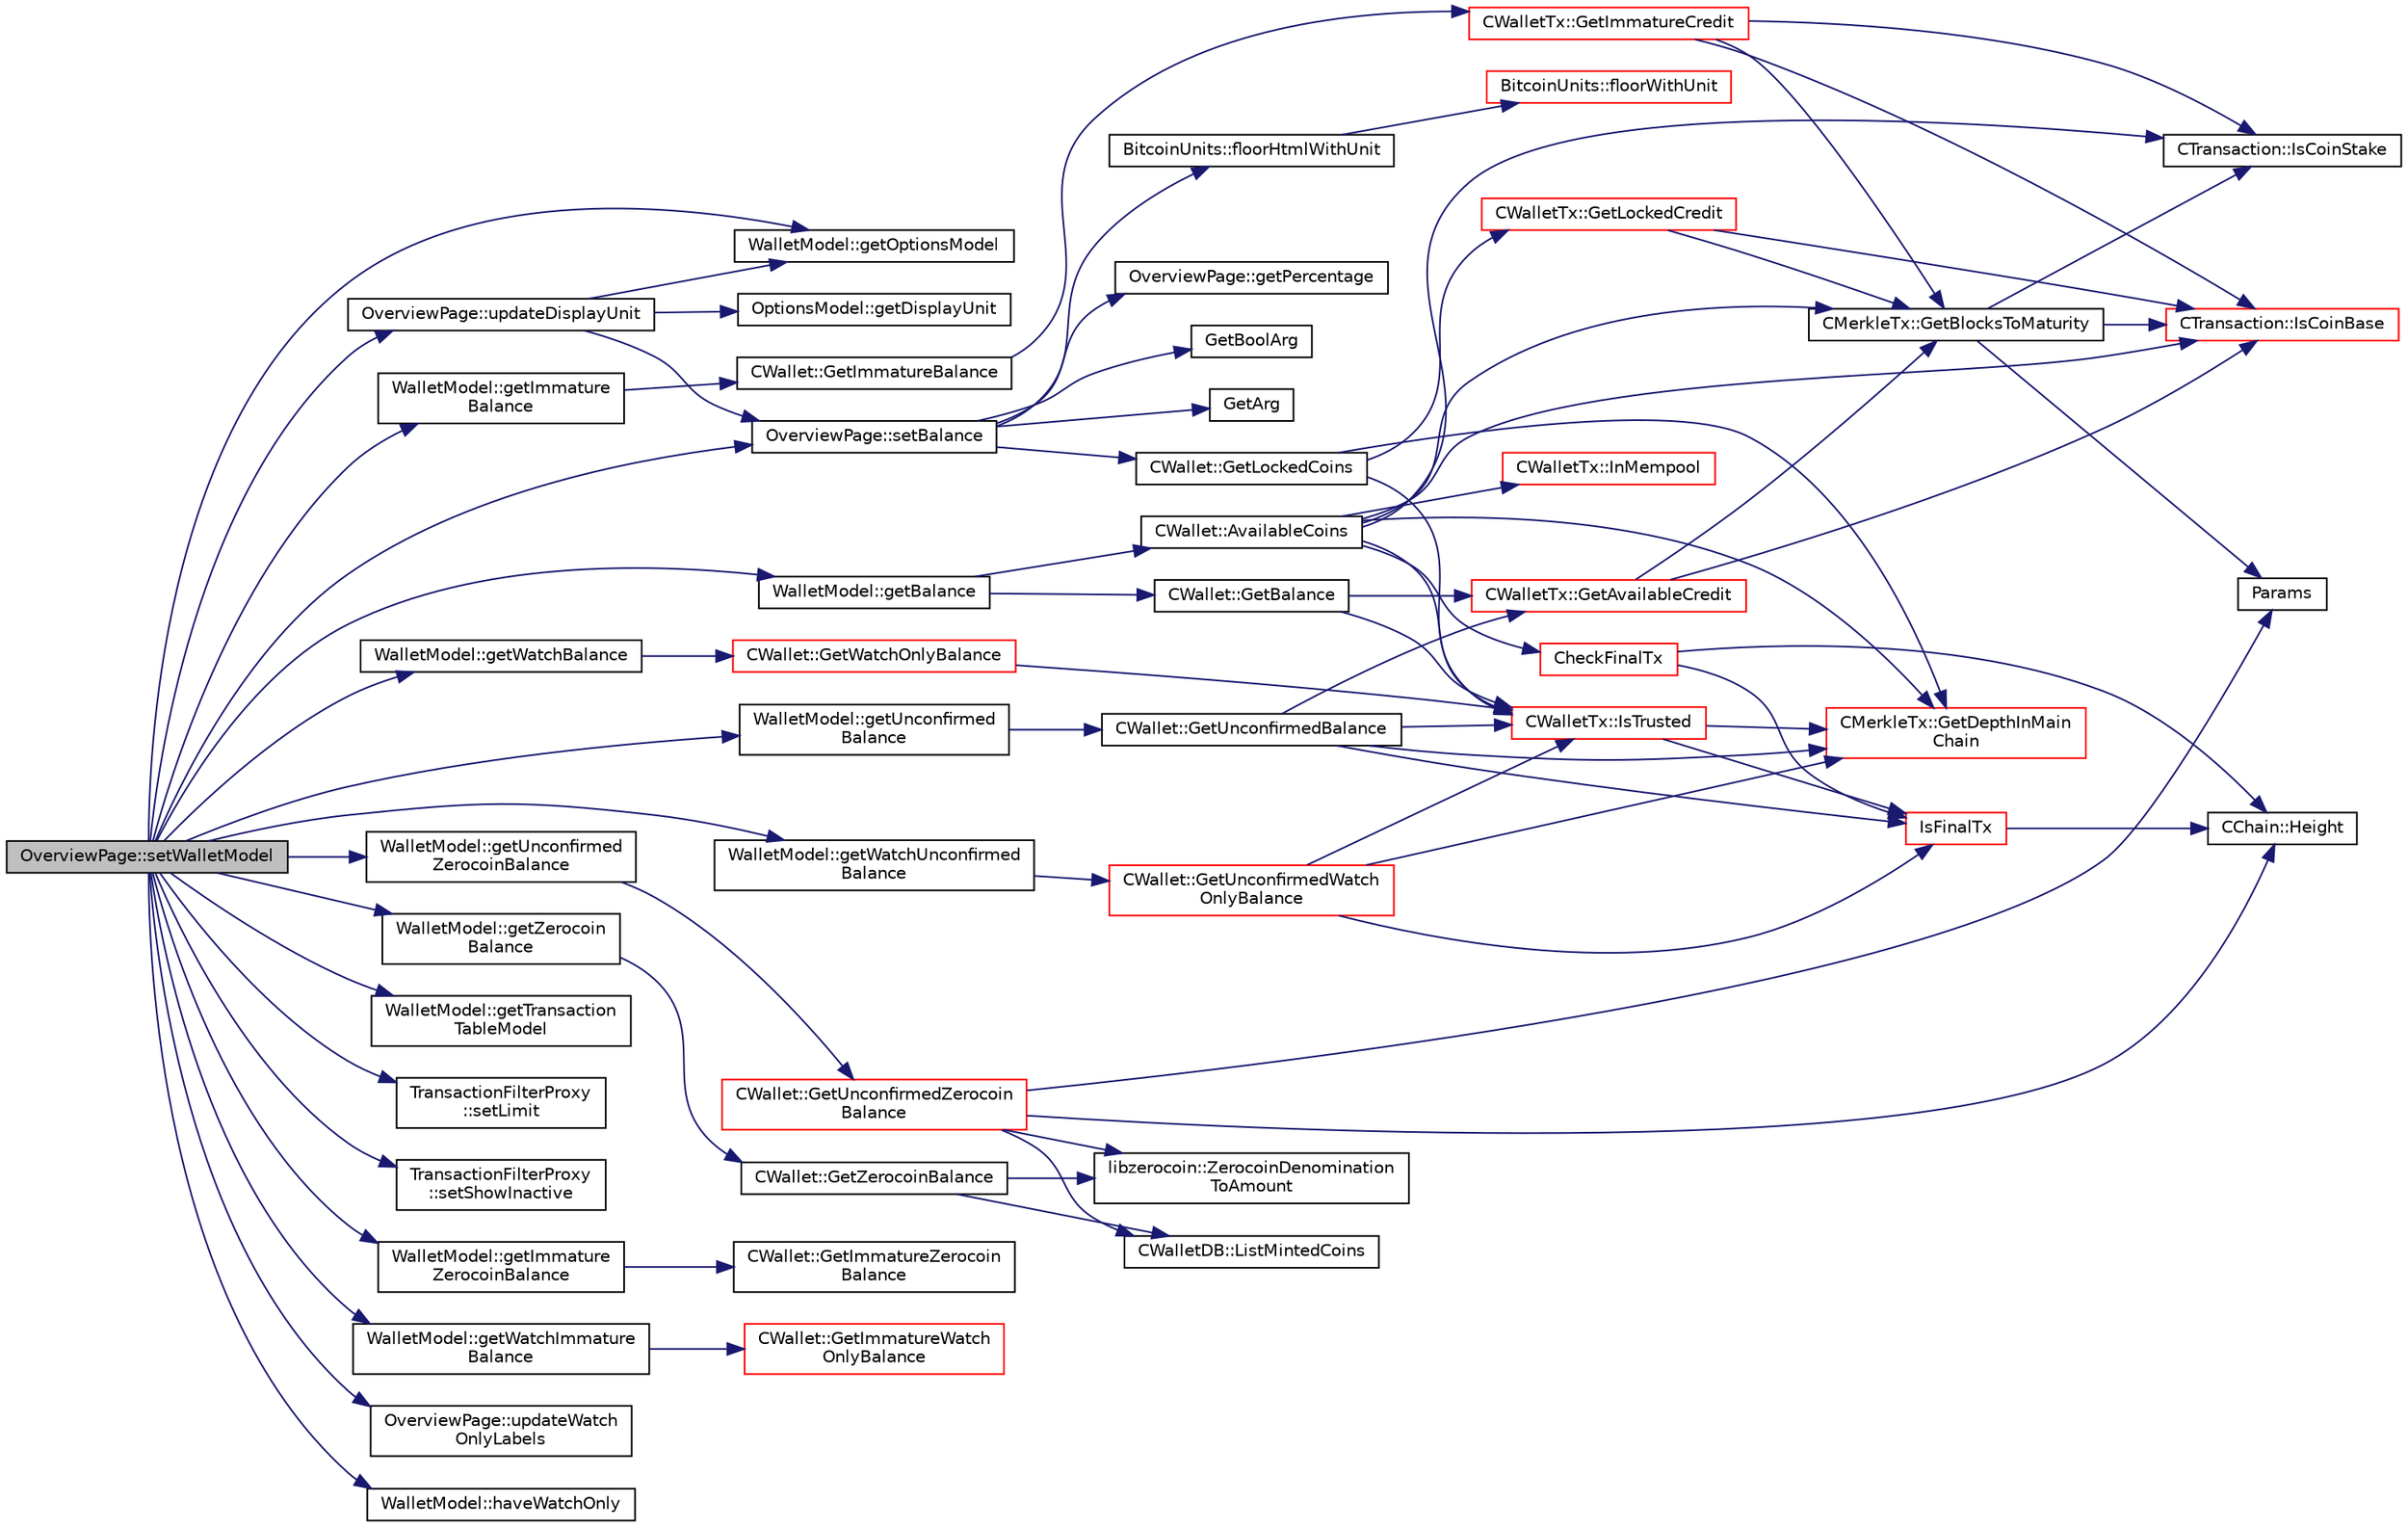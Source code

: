 digraph "OverviewPage::setWalletModel"
{
  edge [fontname="Helvetica",fontsize="10",labelfontname="Helvetica",labelfontsize="10"];
  node [fontname="Helvetica",fontsize="10",shape=record];
  rankdir="LR";
  Node79 [label="OverviewPage::setWalletModel",height=0.2,width=0.4,color="black", fillcolor="grey75", style="filled", fontcolor="black"];
  Node79 -> Node80 [color="midnightblue",fontsize="10",style="solid",fontname="Helvetica"];
  Node80 [label="WalletModel::getOptionsModel",height=0.2,width=0.4,color="black", fillcolor="white", style="filled",URL="$class_wallet_model.html#a96d53e56b3f8f07537ea2523f7a7d300"];
  Node79 -> Node81 [color="midnightblue",fontsize="10",style="solid",fontname="Helvetica"];
  Node81 [label="WalletModel::getTransaction\lTableModel",height=0.2,width=0.4,color="black", fillcolor="white", style="filled",URL="$class_wallet_model.html#afe9f7d149f1e8335033c69dab1dc277d"];
  Node79 -> Node82 [color="midnightblue",fontsize="10",style="solid",fontname="Helvetica"];
  Node82 [label="TransactionFilterProxy\l::setLimit",height=0.2,width=0.4,color="black", fillcolor="white", style="filled",URL="$class_transaction_filter_proxy.html#a3ec04a38573eb59b8f246f54658d2702",tooltip="Set maximum number of rows returned, -1 if unlimited. "];
  Node79 -> Node83 [color="midnightblue",fontsize="10",style="solid",fontname="Helvetica"];
  Node83 [label="TransactionFilterProxy\l::setShowInactive",height=0.2,width=0.4,color="black", fillcolor="white", style="filled",URL="$class_transaction_filter_proxy.html#aad1598cc4308eb08d8f617f08f62ece6",tooltip="Set whether to show conflicted transactions. "];
  Node79 -> Node84 [color="midnightblue",fontsize="10",style="solid",fontname="Helvetica"];
  Node84 [label="OverviewPage::setBalance",height=0.2,width=0.4,color="black", fillcolor="white", style="filled",URL="$class_overview_page.html#a93fac198949a3e71a92a3f67ee5753a1"];
  Node84 -> Node85 [color="midnightblue",fontsize="10",style="solid",fontname="Helvetica"];
  Node85 [label="BitcoinUnits::floorHtmlWithUnit",height=0.2,width=0.4,color="black", fillcolor="white", style="filled",URL="$class_bitcoin_units.html#a4aa9805ae1c4b512fabf91451945f503"];
  Node85 -> Node86 [color="midnightblue",fontsize="10",style="solid",fontname="Helvetica"];
  Node86 [label="BitcoinUnits::floorWithUnit",height=0.2,width=0.4,color="red", fillcolor="white", style="filled",URL="$class_bitcoin_units.html#a27f991fa46140fcdbb59d842996ee711",tooltip="Format as string (with unit) but floor value up to \"digits\" settings. "];
  Node84 -> Node93 [color="midnightblue",fontsize="10",style="solid",fontname="Helvetica"];
  Node93 [label="CWallet::GetLockedCoins",height=0.2,width=0.4,color="black", fillcolor="white", style="filled",URL="$group___actions.html#ga6e44b124ff5bb788fc9f54bb9a557a87"];
  Node93 -> Node94 [color="midnightblue",fontsize="10",style="solid",fontname="Helvetica"];
  Node94 [label="CWalletTx::IsTrusted",height=0.2,width=0.4,color="red", fillcolor="white", style="filled",URL="$class_c_wallet_tx.html#a71efb0d5b5def8ae00a1d74b8741bfcb"];
  Node94 -> Node95 [color="midnightblue",fontsize="10",style="solid",fontname="Helvetica"];
  Node95 [label="IsFinalTx",height=0.2,width=0.4,color="red", fillcolor="white", style="filled",URL="$main_8cpp.html#adc332cd7ac94e639bb4239618341be19"];
  Node95 -> Node96 [color="midnightblue",fontsize="10",style="solid",fontname="Helvetica"];
  Node96 [label="CChain::Height",height=0.2,width=0.4,color="black", fillcolor="white", style="filled",URL="$class_c_chain.html#ad4758bc8872ce065a9579f77c3171d40",tooltip="Return the maximal height in the chain. "];
  Node94 -> Node100 [color="midnightblue",fontsize="10",style="solid",fontname="Helvetica"];
  Node100 [label="CMerkleTx::GetDepthInMain\lChain",height=0.2,width=0.4,color="red", fillcolor="white", style="filled",URL="$class_c_merkle_tx.html#a5bf3a355593ecce5799de92d013149b1",tooltip="Return depth of transaction in blockchain: -1 : not in blockchain, and not in memory pool (conflicted..."];
  Node93 -> Node100 [color="midnightblue",fontsize="10",style="solid",fontname="Helvetica"];
  Node93 -> Node117 [color="midnightblue",fontsize="10",style="solid",fontname="Helvetica"];
  Node117 [label="CWalletTx::GetLockedCredit",height=0.2,width=0.4,color="red", fillcolor="white", style="filled",URL="$class_c_wallet_tx.html#a910d8a59331797413b3ae71e879249c2"];
  Node117 -> Node118 [color="midnightblue",fontsize="10",style="solid",fontname="Helvetica"];
  Node118 [label="CTransaction::IsCoinBase",height=0.2,width=0.4,color="red", fillcolor="white", style="filled",URL="$class_c_transaction.html#a96256e8ac1bf79ad9c057e48c41132dd"];
  Node117 -> Node122 [color="midnightblue",fontsize="10",style="solid",fontname="Helvetica"];
  Node122 [label="CMerkleTx::GetBlocksToMaturity",height=0.2,width=0.4,color="black", fillcolor="white", style="filled",URL="$class_c_merkle_tx.html#a69ebd437f7b44169659c3527fe73b6ab"];
  Node122 -> Node118 [color="midnightblue",fontsize="10",style="solid",fontname="Helvetica"];
  Node122 -> Node123 [color="midnightblue",fontsize="10",style="solid",fontname="Helvetica"];
  Node123 [label="CTransaction::IsCoinStake",height=0.2,width=0.4,color="black", fillcolor="white", style="filled",URL="$class_c_transaction.html#ace4278a41a296d40dcf5fb2b9cf007ec"];
  Node122 -> Node92 [color="midnightblue",fontsize="10",style="solid",fontname="Helvetica"];
  Node92 [label="Params",height=0.2,width=0.4,color="black", fillcolor="white", style="filled",URL="$chainparams_8cpp.html#ace5c5b706d71a324a417dd2db394fd4a",tooltip="Return the currently selected parameters. "];
  Node84 -> Node129 [color="midnightblue",fontsize="10",style="solid",fontname="Helvetica"];
  Node129 [label="OverviewPage::getPercentage",height=0.2,width=0.4,color="black", fillcolor="white", style="filled",URL="$class_overview_page.html#aee7905831abd818179fca619243f1ef1"];
  Node84 -> Node130 [color="midnightblue",fontsize="10",style="solid",fontname="Helvetica"];
  Node130 [label="GetBoolArg",height=0.2,width=0.4,color="black", fillcolor="white", style="filled",URL="$util_8cpp.html#a64d956f1dda7f9a80ab5d594532b906d",tooltip="Return boolean argument or default value. "];
  Node84 -> Node131 [color="midnightblue",fontsize="10",style="solid",fontname="Helvetica"];
  Node131 [label="GetArg",height=0.2,width=0.4,color="black", fillcolor="white", style="filled",URL="$util_8cpp.html#a24f685720bf40370e5bd2a192ad50cd8",tooltip="Return string argument or default value. "];
  Node79 -> Node132 [color="midnightblue",fontsize="10",style="solid",fontname="Helvetica"];
  Node132 [label="WalletModel::getBalance",height=0.2,width=0.4,color="black", fillcolor="white", style="filled",URL="$class_wallet_model.html#a4d2cb225a19b89c64f4b5d81faf89beb"];
  Node132 -> Node133 [color="midnightblue",fontsize="10",style="solid",fontname="Helvetica"];
  Node133 [label="CWallet::AvailableCoins",height=0.2,width=0.4,color="black", fillcolor="white", style="filled",URL="$group___actions.html#ga8110e889be0f5915104e07bfe3839c68",tooltip="populate vCoins with vector of available COutputs. "];
  Node133 -> Node134 [color="midnightblue",fontsize="10",style="solid",fontname="Helvetica"];
  Node134 [label="CheckFinalTx",height=0.2,width=0.4,color="red", fillcolor="white", style="filled",URL="$main_8cpp.html#a7e254ea66e047c3d3ed0bedc5997fc4f",tooltip="Check if transaction will be final in the next block to be created. "];
  Node134 -> Node96 [color="midnightblue",fontsize="10",style="solid",fontname="Helvetica"];
  Node134 -> Node95 [color="midnightblue",fontsize="10",style="solid",fontname="Helvetica"];
  Node133 -> Node94 [color="midnightblue",fontsize="10",style="solid",fontname="Helvetica"];
  Node133 -> Node118 [color="midnightblue",fontsize="10",style="solid",fontname="Helvetica"];
  Node133 -> Node123 [color="midnightblue",fontsize="10",style="solid",fontname="Helvetica"];
  Node133 -> Node122 [color="midnightblue",fontsize="10",style="solid",fontname="Helvetica"];
  Node133 -> Node100 [color="midnightblue",fontsize="10",style="solid",fontname="Helvetica"];
  Node133 -> Node139 [color="midnightblue",fontsize="10",style="solid",fontname="Helvetica"];
  Node139 [label="CWalletTx::InMempool",height=0.2,width=0.4,color="red", fillcolor="white", style="filled",URL="$group__map_wallet.html#gae4af382e1eeba62ee7e84100c7234f23"];
  Node132 -> Node140 [color="midnightblue",fontsize="10",style="solid",fontname="Helvetica"];
  Node140 [label="CWallet::GetBalance",height=0.2,width=0.4,color="black", fillcolor="white", style="filled",URL="$group___actions.html#gaa6522c2833bc0a84d216cf102b51ba05"];
  Node140 -> Node94 [color="midnightblue",fontsize="10",style="solid",fontname="Helvetica"];
  Node140 -> Node141 [color="midnightblue",fontsize="10",style="solid",fontname="Helvetica"];
  Node141 [label="CWalletTx::GetAvailableCredit",height=0.2,width=0.4,color="red", fillcolor="white", style="filled",URL="$class_c_wallet_tx.html#af3c82ba365c720dd3d929b86bf432ef6"];
  Node141 -> Node118 [color="midnightblue",fontsize="10",style="solid",fontname="Helvetica"];
  Node141 -> Node122 [color="midnightblue",fontsize="10",style="solid",fontname="Helvetica"];
  Node79 -> Node142 [color="midnightblue",fontsize="10",style="solid",fontname="Helvetica"];
  Node142 [label="WalletModel::getUnconfirmed\lBalance",height=0.2,width=0.4,color="black", fillcolor="white", style="filled",URL="$class_wallet_model.html#a5028f20a33e0d17942abeea537916736"];
  Node142 -> Node143 [color="midnightblue",fontsize="10",style="solid",fontname="Helvetica"];
  Node143 [label="CWallet::GetUnconfirmedBalance",height=0.2,width=0.4,color="black", fillcolor="white", style="filled",URL="$group___actions.html#ga6e6e1497535d499242c2f2a76d1cbe63"];
  Node143 -> Node95 [color="midnightblue",fontsize="10",style="solid",fontname="Helvetica"];
  Node143 -> Node94 [color="midnightblue",fontsize="10",style="solid",fontname="Helvetica"];
  Node143 -> Node100 [color="midnightblue",fontsize="10",style="solid",fontname="Helvetica"];
  Node143 -> Node141 [color="midnightblue",fontsize="10",style="solid",fontname="Helvetica"];
  Node79 -> Node144 [color="midnightblue",fontsize="10",style="solid",fontname="Helvetica"];
  Node144 [label="WalletModel::getImmature\lBalance",height=0.2,width=0.4,color="black", fillcolor="white", style="filled",URL="$class_wallet_model.html#ac5dbbc28b2c8ecd2e00fb45c6a2cb6f8"];
  Node144 -> Node145 [color="midnightblue",fontsize="10",style="solid",fontname="Helvetica"];
  Node145 [label="CWallet::GetImmatureBalance",height=0.2,width=0.4,color="black", fillcolor="white", style="filled",URL="$group___actions.html#ga6ab8dfa75c5c8d5539325f3981697964"];
  Node145 -> Node146 [color="midnightblue",fontsize="10",style="solid",fontname="Helvetica"];
  Node146 [label="CWalletTx::GetImmatureCredit",height=0.2,width=0.4,color="red", fillcolor="white", style="filled",URL="$class_c_wallet_tx.html#a19bb617269ab1ce42f5d18e1f1f8db09"];
  Node146 -> Node118 [color="midnightblue",fontsize="10",style="solid",fontname="Helvetica"];
  Node146 -> Node123 [color="midnightblue",fontsize="10",style="solid",fontname="Helvetica"];
  Node146 -> Node122 [color="midnightblue",fontsize="10",style="solid",fontname="Helvetica"];
  Node79 -> Node148 [color="midnightblue",fontsize="10",style="solid",fontname="Helvetica"];
  Node148 [label="WalletModel::getZerocoin\lBalance",height=0.2,width=0.4,color="black", fillcolor="white", style="filled",URL="$class_wallet_model.html#a9f75dd612381206f905a74de2c5be93a"];
  Node148 -> Node149 [color="midnightblue",fontsize="10",style="solid",fontname="Helvetica"];
  Node149 [label="CWallet::GetZerocoinBalance",height=0.2,width=0.4,color="black", fillcolor="white", style="filled",URL="$group___actions.html#gaba22138d6c6eabe35feed7570a78ee7d"];
  Node149 -> Node150 [color="midnightblue",fontsize="10",style="solid",fontname="Helvetica"];
  Node150 [label="CWalletDB::ListMintedCoins",height=0.2,width=0.4,color="black", fillcolor="white", style="filled",URL="$class_c_wallet_d_b.html#a906d7b97c6b94f4225957d576222bbb6"];
  Node149 -> Node151 [color="midnightblue",fontsize="10",style="solid",fontname="Helvetica"];
  Node151 [label="libzerocoin::ZerocoinDenomination\lToAmount",height=0.2,width=0.4,color="black", fillcolor="white", style="filled",URL="$namespacelibzerocoin.html#aa2479161e18a4df0c60a6256e47cac97"];
  Node79 -> Node152 [color="midnightblue",fontsize="10",style="solid",fontname="Helvetica"];
  Node152 [label="WalletModel::getUnconfirmed\lZerocoinBalance",height=0.2,width=0.4,color="black", fillcolor="white", style="filled",URL="$class_wallet_model.html#a33e712aa6733a7bc8bb1a62973ce980a"];
  Node152 -> Node153 [color="midnightblue",fontsize="10",style="solid",fontname="Helvetica"];
  Node153 [label="CWallet::GetUnconfirmedZerocoin\lBalance",height=0.2,width=0.4,color="red", fillcolor="white", style="filled",URL="$group___actions.html#ga3f3fbeab349ab9f1a9bc45f1f7aea691"];
  Node153 -> Node150 [color="midnightblue",fontsize="10",style="solid",fontname="Helvetica"];
  Node153 -> Node96 [color="midnightblue",fontsize="10",style="solid",fontname="Helvetica"];
  Node153 -> Node92 [color="midnightblue",fontsize="10",style="solid",fontname="Helvetica"];
  Node153 -> Node151 [color="midnightblue",fontsize="10",style="solid",fontname="Helvetica"];
  Node79 -> Node155 [color="midnightblue",fontsize="10",style="solid",fontname="Helvetica"];
  Node155 [label="WalletModel::getImmature\lZerocoinBalance",height=0.2,width=0.4,color="black", fillcolor="white", style="filled",URL="$class_wallet_model.html#a223e93e413b0c79315e844bee6b8e25c"];
  Node155 -> Node156 [color="midnightblue",fontsize="10",style="solid",fontname="Helvetica"];
  Node156 [label="CWallet::GetImmatureZerocoin\lBalance",height=0.2,width=0.4,color="black", fillcolor="white", style="filled",URL="$group___actions.html#gaae3dc5685679930143e0ea16cb560ea7"];
  Node79 -> Node157 [color="midnightblue",fontsize="10",style="solid",fontname="Helvetica"];
  Node157 [label="WalletModel::getWatchBalance",height=0.2,width=0.4,color="black", fillcolor="white", style="filled",URL="$class_wallet_model.html#a6d9050286d99bccb4a28a8d88f0ca5f8"];
  Node157 -> Node158 [color="midnightblue",fontsize="10",style="solid",fontname="Helvetica"];
  Node158 [label="CWallet::GetWatchOnlyBalance",height=0.2,width=0.4,color="red", fillcolor="white", style="filled",URL="$group___actions.html#ga92a58ebac7d7d398597657600db56611"];
  Node158 -> Node94 [color="midnightblue",fontsize="10",style="solid",fontname="Helvetica"];
  Node79 -> Node160 [color="midnightblue",fontsize="10",style="solid",fontname="Helvetica"];
  Node160 [label="WalletModel::getWatchUnconfirmed\lBalance",height=0.2,width=0.4,color="black", fillcolor="white", style="filled",URL="$class_wallet_model.html#a691b35afd9aff056e1398fd057691ff1"];
  Node160 -> Node161 [color="midnightblue",fontsize="10",style="solid",fontname="Helvetica"];
  Node161 [label="CWallet::GetUnconfirmedWatch\lOnlyBalance",height=0.2,width=0.4,color="red", fillcolor="white", style="filled",URL="$group___actions.html#gab0c110f14f0429f9de594b2293837621"];
  Node161 -> Node95 [color="midnightblue",fontsize="10",style="solid",fontname="Helvetica"];
  Node161 -> Node94 [color="midnightblue",fontsize="10",style="solid",fontname="Helvetica"];
  Node161 -> Node100 [color="midnightblue",fontsize="10",style="solid",fontname="Helvetica"];
  Node79 -> Node162 [color="midnightblue",fontsize="10",style="solid",fontname="Helvetica"];
  Node162 [label="WalletModel::getWatchImmature\lBalance",height=0.2,width=0.4,color="black", fillcolor="white", style="filled",URL="$class_wallet_model.html#a9da743fbe881d4928eeafc48f50ef3d5"];
  Node162 -> Node163 [color="midnightblue",fontsize="10",style="solid",fontname="Helvetica"];
  Node163 [label="CWallet::GetImmatureWatch\lOnlyBalance",height=0.2,width=0.4,color="red", fillcolor="white", style="filled",URL="$group___actions.html#ga1372ba886aaeda65bf28758c9ccb65b4"];
  Node79 -> Node165 [color="midnightblue",fontsize="10",style="solid",fontname="Helvetica"];
  Node165 [label="OverviewPage::updateDisplayUnit",height=0.2,width=0.4,color="black", fillcolor="white", style="filled",URL="$class_overview_page.html#a03f19b9afd9af4b72d9bba7b0c7cf900"];
  Node165 -> Node80 [color="midnightblue",fontsize="10",style="solid",fontname="Helvetica"];
  Node165 -> Node166 [color="midnightblue",fontsize="10",style="solid",fontname="Helvetica"];
  Node166 [label="OptionsModel::getDisplayUnit",height=0.2,width=0.4,color="black", fillcolor="white", style="filled",URL="$class_options_model.html#a3b6e4d4ef42be3aaba315b8cd14f468e"];
  Node165 -> Node84 [color="midnightblue",fontsize="10",style="solid",fontname="Helvetica"];
  Node79 -> Node167 [color="midnightblue",fontsize="10",style="solid",fontname="Helvetica"];
  Node167 [label="OverviewPage::updateWatch\lOnlyLabels",height=0.2,width=0.4,color="black", fillcolor="white", style="filled",URL="$class_overview_page.html#a55febf9c3251e68a45d258a3e81625ef"];
  Node79 -> Node168 [color="midnightblue",fontsize="10",style="solid",fontname="Helvetica"];
  Node168 [label="WalletModel::haveWatchOnly",height=0.2,width=0.4,color="black", fillcolor="white", style="filled",URL="$class_wallet_model.html#ab5e8e946e9ac3ddc9dc6a203e61968e2"];
}
